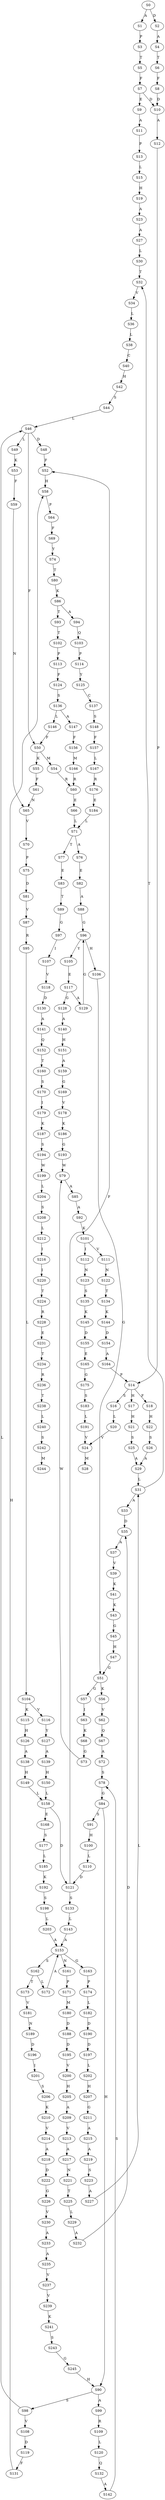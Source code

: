 strict digraph  {
	S0 -> S1 [ label = A ];
	S0 -> S2 [ label = D ];
	S1 -> S3 [ label = P ];
	S2 -> S4 [ label = A ];
	S3 -> S5 [ label = T ];
	S4 -> S6 [ label = T ];
	S5 -> S7 [ label = F ];
	S6 -> S8 [ label = F ];
	S7 -> S9 [ label = E ];
	S7 -> S10 [ label = D ];
	S8 -> S10 [ label = D ];
	S9 -> S11 [ label = A ];
	S10 -> S12 [ label = A ];
	S11 -> S13 [ label = P ];
	S12 -> S14 [ label = P ];
	S13 -> S15 [ label = L ];
	S14 -> S16 [ label = S ];
	S14 -> S17 [ label = H ];
	S14 -> S18 [ label = F ];
	S15 -> S19 [ label = H ];
	S16 -> S20 [ label = L ];
	S17 -> S21 [ label = H ];
	S18 -> S22 [ label = H ];
	S19 -> S23 [ label = A ];
	S20 -> S24 [ label = V ];
	S21 -> S25 [ label = S ];
	S22 -> S26 [ label = S ];
	S23 -> S27 [ label = A ];
	S24 -> S28 [ label = M ];
	S25 -> S29 [ label = A ];
	S26 -> S29 [ label = A ];
	S27 -> S30 [ label = L ];
	S29 -> S31 [ label = L ];
	S30 -> S32 [ label = T ];
	S31 -> S33 [ label = A ];
	S31 -> S32 [ label = T ];
	S32 -> S34 [ label = V ];
	S33 -> S35 [ label = D ];
	S34 -> S36 [ label = L ];
	S35 -> S37 [ label = A ];
	S36 -> S38 [ label = L ];
	S37 -> S39 [ label = V ];
	S38 -> S40 [ label = C ];
	S39 -> S41 [ label = K ];
	S40 -> S42 [ label = H ];
	S41 -> S43 [ label = K ];
	S42 -> S44 [ label = S ];
	S43 -> S45 [ label = G ];
	S44 -> S46 [ label = L ];
	S45 -> S47 [ label = H ];
	S46 -> S48 [ label = D ];
	S46 -> S49 [ label = L ];
	S46 -> S50 [ label = F ];
	S47 -> S51 [ label = G ];
	S48 -> S52 [ label = F ];
	S49 -> S53 [ label = K ];
	S50 -> S54 [ label = M ];
	S50 -> S55 [ label = K ];
	S51 -> S56 [ label = K ];
	S51 -> S57 [ label = G ];
	S52 -> S58 [ label = H ];
	S53 -> S59 [ label = F ];
	S54 -> S60 [ label = R ];
	S55 -> S61 [ label = F ];
	S56 -> S62 [ label = V ];
	S57 -> S63 [ label = I ];
	S58 -> S64 [ label = P ];
	S59 -> S65 [ label = N ];
	S60 -> S66 [ label = E ];
	S61 -> S65 [ label = N ];
	S62 -> S67 [ label = Q ];
	S63 -> S68 [ label = K ];
	S64 -> S69 [ label = F ];
	S65 -> S70 [ label = V ];
	S66 -> S71 [ label = L ];
	S67 -> S72 [ label = A ];
	S68 -> S73 [ label = G ];
	S69 -> S74 [ label = Y ];
	S70 -> S75 [ label = P ];
	S71 -> S76 [ label = A ];
	S71 -> S77 [ label = T ];
	S72 -> S78 [ label = S ];
	S73 -> S79 [ label = W ];
	S74 -> S80 [ label = T ];
	S75 -> S81 [ label = D ];
	S76 -> S82 [ label = E ];
	S77 -> S83 [ label = E ];
	S78 -> S84 [ label = G ];
	S79 -> S85 [ label = A ];
	S80 -> S86 [ label = K ];
	S81 -> S87 [ label = V ];
	S82 -> S88 [ label = A ];
	S83 -> S89 [ label = T ];
	S84 -> S90 [ label = H ];
	S84 -> S91 [ label = S ];
	S85 -> S92 [ label = A ];
	S86 -> S93 [ label = T ];
	S86 -> S94 [ label = A ];
	S87 -> S95 [ label = R ];
	S88 -> S96 [ label = G ];
	S89 -> S97 [ label = G ];
	S90 -> S98 [ label = S ];
	S90 -> S99 [ label = A ];
	S91 -> S100 [ label = H ];
	S92 -> S101 [ label = K ];
	S93 -> S102 [ label = T ];
	S94 -> S103 [ label = Q ];
	S95 -> S104 [ label = L ];
	S96 -> S105 [ label = Y ];
	S96 -> S106 [ label = H ];
	S97 -> S107 [ label = I ];
	S98 -> S46 [ label = L ];
	S98 -> S108 [ label = V ];
	S99 -> S109 [ label = R ];
	S100 -> S110 [ label = L ];
	S101 -> S111 [ label = V ];
	S101 -> S112 [ label = I ];
	S102 -> S113 [ label = P ];
	S103 -> S114 [ label = P ];
	S104 -> S115 [ label = K ];
	S104 -> S116 [ label = V ];
	S105 -> S117 [ label = E ];
	S106 -> S51 [ label = G ];
	S107 -> S118 [ label = V ];
	S108 -> S119 [ label = D ];
	S109 -> S120 [ label = L ];
	S110 -> S121 [ label = D ];
	S111 -> S122 [ label = N ];
	S112 -> S123 [ label = N ];
	S113 -> S124 [ label = F ];
	S114 -> S125 [ label = Y ];
	S115 -> S126 [ label = H ];
	S116 -> S127 [ label = Y ];
	S117 -> S128 [ label = G ];
	S117 -> S129 [ label = A ];
	S118 -> S130 [ label = D ];
	S119 -> S131 [ label = F ];
	S120 -> S132 [ label = Q ];
	S121 -> S133 [ label = S ];
	S121 -> S52 [ label = F ];
	S122 -> S134 [ label = T ];
	S123 -> S135 [ label = S ];
	S124 -> S136 [ label = S ];
	S125 -> S137 [ label = C ];
	S126 -> S138 [ label = A ];
	S127 -> S139 [ label = A ];
	S128 -> S140 [ label = A ];
	S129 -> S96 [ label = G ];
	S130 -> S141 [ label = A ];
	S131 -> S58 [ label = H ];
	S132 -> S142 [ label = A ];
	S133 -> S143 [ label = L ];
	S134 -> S144 [ label = K ];
	S135 -> S145 [ label = K ];
	S136 -> S146 [ label = L ];
	S136 -> S147 [ label = A ];
	S137 -> S148 [ label = S ];
	S138 -> S149 [ label = H ];
	S139 -> S150 [ label = H ];
	S140 -> S151 [ label = H ];
	S141 -> S152 [ label = Q ];
	S142 -> S78 [ label = S ];
	S143 -> S153 [ label = A ];
	S144 -> S154 [ label = D ];
	S145 -> S155 [ label = D ];
	S146 -> S50 [ label = F ];
	S147 -> S156 [ label = F ];
	S148 -> S157 [ label = F ];
	S149 -> S158 [ label = L ];
	S150 -> S158 [ label = L ];
	S151 -> S159 [ label = A ];
	S152 -> S160 [ label = T ];
	S153 -> S161 [ label = N ];
	S153 -> S162 [ label = S ];
	S153 -> S163 [ label = G ];
	S154 -> S164 [ label = A ];
	S155 -> S165 [ label = E ];
	S156 -> S166 [ label = M ];
	S157 -> S167 [ label = L ];
	S158 -> S121 [ label = D ];
	S158 -> S168 [ label = E ];
	S159 -> S169 [ label = G ];
	S160 -> S170 [ label = S ];
	S161 -> S171 [ label = P ];
	S162 -> S172 [ label = L ];
	S162 -> S173 [ label = T ];
	S163 -> S174 [ label = P ];
	S164 -> S14 [ label = P ];
	S165 -> S175 [ label = G ];
	S166 -> S60 [ label = R ];
	S167 -> S176 [ label = R ];
	S168 -> S177 [ label = S ];
	S169 -> S178 [ label = V ];
	S170 -> S179 [ label = I ];
	S171 -> S180 [ label = M ];
	S172 -> S153 [ label = A ];
	S173 -> S181 [ label = V ];
	S174 -> S182 [ label = L ];
	S175 -> S183 [ label = S ];
	S176 -> S184 [ label = E ];
	S177 -> S185 [ label = L ];
	S178 -> S186 [ label = K ];
	S179 -> S187 [ label = K ];
	S180 -> S188 [ label = D ];
	S181 -> S189 [ label = N ];
	S182 -> S190 [ label = D ];
	S183 -> S191 [ label = L ];
	S184 -> S71 [ label = L ];
	S185 -> S192 [ label = K ];
	S186 -> S193 [ label = G ];
	S187 -> S194 [ label = S ];
	S188 -> S195 [ label = D ];
	S189 -> S196 [ label = D ];
	S190 -> S197 [ label = D ];
	S191 -> S24 [ label = V ];
	S192 -> S198 [ label = S ];
	S193 -> S79 [ label = W ];
	S194 -> S199 [ label = W ];
	S195 -> S200 [ label = V ];
	S196 -> S201 [ label = I ];
	S197 -> S202 [ label = L ];
	S198 -> S203 [ label = L ];
	S199 -> S204 [ label = L ];
	S200 -> S205 [ label = H ];
	S201 -> S206 [ label = S ];
	S202 -> S207 [ label = H ];
	S203 -> S153 [ label = A ];
	S204 -> S208 [ label = S ];
	S205 -> S209 [ label = A ];
	S206 -> S210 [ label = K ];
	S207 -> S211 [ label = G ];
	S208 -> S212 [ label = L ];
	S209 -> S213 [ label = V ];
	S210 -> S214 [ label = V ];
	S211 -> S215 [ label = A ];
	S212 -> S216 [ label = I ];
	S213 -> S217 [ label = A ];
	S214 -> S218 [ label = A ];
	S215 -> S219 [ label = A ];
	S216 -> S220 [ label = I ];
	S217 -> S221 [ label = N ];
	S218 -> S222 [ label = D ];
	S219 -> S223 [ label = S ];
	S220 -> S224 [ label = T ];
	S221 -> S225 [ label = T ];
	S222 -> S226 [ label = G ];
	S223 -> S227 [ label = A ];
	S224 -> S228 [ label = R ];
	S225 -> S229 [ label = L ];
	S226 -> S230 [ label = V ];
	S227 -> S31 [ label = L ];
	S228 -> S231 [ label = E ];
	S229 -> S232 [ label = A ];
	S230 -> S233 [ label = A ];
	S231 -> S234 [ label = T ];
	S232 -> S35 [ label = D ];
	S233 -> S235 [ label = A ];
	S234 -> S236 [ label = R ];
	S235 -> S237 [ label = V ];
	S236 -> S238 [ label = T ];
	S237 -> S239 [ label = V ];
	S238 -> S240 [ label = L ];
	S239 -> S241 [ label = K ];
	S240 -> S242 [ label = S ];
	S241 -> S243 [ label = S ];
	S242 -> S244 [ label = M ];
	S243 -> S245 [ label = G ];
	S245 -> S90 [ label = H ];
}
